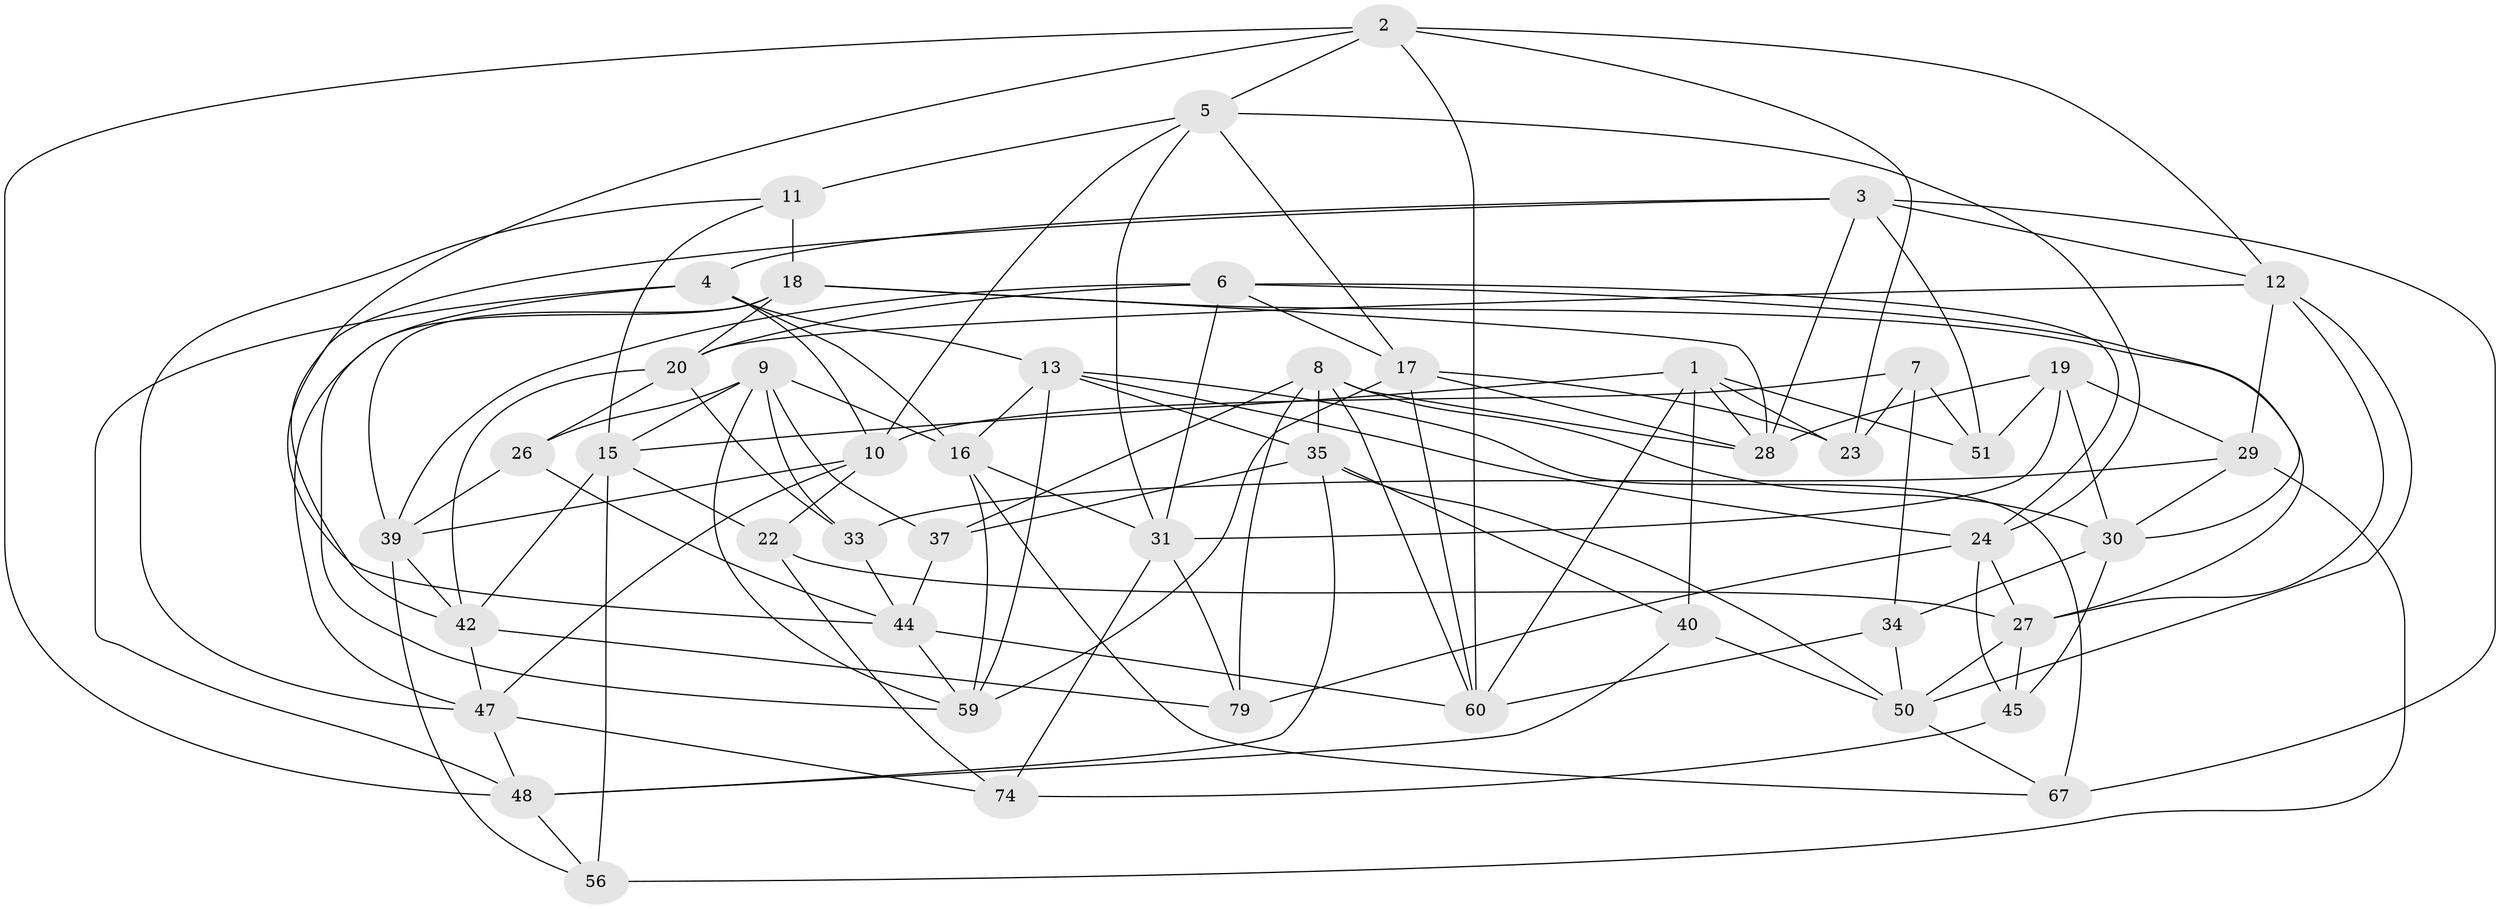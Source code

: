 // original degree distribution, {4: 1.0}
// Generated by graph-tools (version 1.1) at 2025/11/02/27/25 16:11:48]
// undirected, 47 vertices, 125 edges
graph export_dot {
graph [start="1"]
  node [color=gray90,style=filled];
  1 [super="+58"];
  2 [super="+43"];
  3 [super="+71"];
  4 [super="+38"];
  5 [super="+25"];
  6 [super="+14"];
  7;
  8 [super="+21"];
  9 [super="+66"];
  10 [super="+64"];
  11;
  12 [super="+53"];
  13 [super="+78"];
  15 [super="+57"];
  16 [super="+69"];
  17 [super="+54"];
  18 [super="+41"];
  19 [super="+36"];
  20 [super="+32"];
  22;
  23;
  24 [super="+77"];
  26;
  27 [super="+46"];
  28 [super="+49"];
  29 [super="+65"];
  30 [super="+75"];
  31 [super="+55"];
  33;
  34;
  35 [super="+68"];
  37;
  39 [super="+72"];
  40;
  42 [super="+63"];
  44 [super="+52"];
  45;
  47 [super="+73"];
  48 [super="+70"];
  50 [super="+62"];
  51;
  56;
  59 [super="+61"];
  60 [super="+76"];
  67;
  74;
  79;
  1 -- 60;
  1 -- 23;
  1 -- 40;
  1 -- 51;
  1 -- 15;
  1 -- 28;
  2 -- 23;
  2 -- 44;
  2 -- 48;
  2 -- 12;
  2 -- 5;
  2 -- 60;
  3 -- 51;
  3 -- 67;
  3 -- 42;
  3 -- 12;
  3 -- 4;
  3 -- 28;
  4 -- 10;
  4 -- 59;
  4 -- 16;
  4 -- 13;
  4 -- 48;
  5 -- 31;
  5 -- 10;
  5 -- 24;
  5 -- 17;
  5 -- 11;
  6 -- 20;
  6 -- 30;
  6 -- 24;
  6 -- 31;
  6 -- 17;
  6 -- 39;
  7 -- 34;
  7 -- 10;
  7 -- 23;
  7 -- 51;
  8 -- 79;
  8 -- 37;
  8 -- 30;
  8 -- 35;
  8 -- 60;
  8 -- 28;
  9 -- 59;
  9 -- 33;
  9 -- 26;
  9 -- 37;
  9 -- 15;
  9 -- 16;
  10 -- 22;
  10 -- 47;
  10 -- 39;
  11 -- 47;
  11 -- 15;
  11 -- 18;
  12 -- 20;
  12 -- 29;
  12 -- 50;
  12 -- 27;
  13 -- 24;
  13 -- 35;
  13 -- 16;
  13 -- 59;
  13 -- 67;
  15 -- 22;
  15 -- 56;
  15 -- 42;
  16 -- 59;
  16 -- 67;
  16 -- 31;
  17 -- 28;
  17 -- 59;
  17 -- 60;
  17 -- 23;
  18 -- 47;
  18 -- 20;
  18 -- 27;
  18 -- 28;
  18 -- 39;
  19 -- 30;
  19 -- 29 [weight=2];
  19 -- 31;
  19 -- 51;
  19 -- 28;
  20 -- 42;
  20 -- 33;
  20 -- 26;
  22 -- 27;
  22 -- 74;
  24 -- 79;
  24 -- 27;
  24 -- 45;
  26 -- 39;
  26 -- 44;
  27 -- 45;
  27 -- 50;
  29 -- 56;
  29 -- 33;
  29 -- 30;
  30 -- 34;
  30 -- 45;
  31 -- 74;
  31 -- 79;
  33 -- 44;
  34 -- 50;
  34 -- 60;
  35 -- 50;
  35 -- 37;
  35 -- 40;
  35 -- 48;
  37 -- 44;
  39 -- 56;
  39 -- 42;
  40 -- 48;
  40 -- 50;
  42 -- 79;
  42 -- 47;
  44 -- 59;
  44 -- 60;
  45 -- 74;
  47 -- 48;
  47 -- 74;
  48 -- 56;
  50 -- 67;
}
